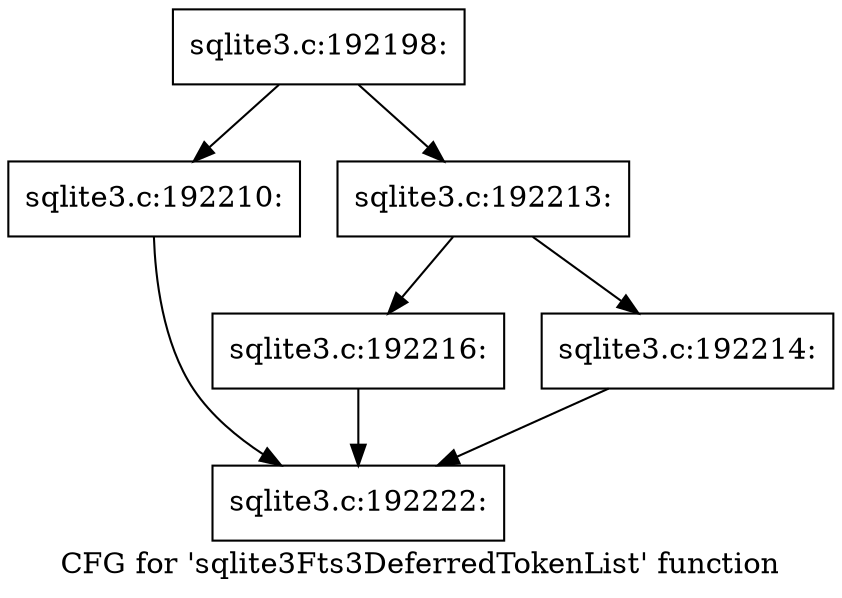 digraph "CFG for 'sqlite3Fts3DeferredTokenList' function" {
	label="CFG for 'sqlite3Fts3DeferredTokenList' function";

	Node0x55c0fb02a8c0 [shape=record,label="{sqlite3.c:192198:}"];
	Node0x55c0fb02a8c0 -> Node0x55c0fb02e240;
	Node0x55c0fb02a8c0 -> Node0x55c0fb02e290;
	Node0x55c0fb02e240 [shape=record,label="{sqlite3.c:192210:}"];
	Node0x55c0fb02e240 -> Node0x55c0fb01d2a0;
	Node0x55c0fb02e290 [shape=record,label="{sqlite3.c:192213:}"];
	Node0x55c0fb02e290 -> Node0x55c0fb02ef20;
	Node0x55c0fb02e290 -> Node0x55c0fb02eed0;
	Node0x55c0fb02eed0 [shape=record,label="{sqlite3.c:192214:}"];
	Node0x55c0fb02eed0 -> Node0x55c0fb01d2a0;
	Node0x55c0fb02ef20 [shape=record,label="{sqlite3.c:192216:}"];
	Node0x55c0fb02ef20 -> Node0x55c0fb01d2a0;
	Node0x55c0fb01d2a0 [shape=record,label="{sqlite3.c:192222:}"];
}

